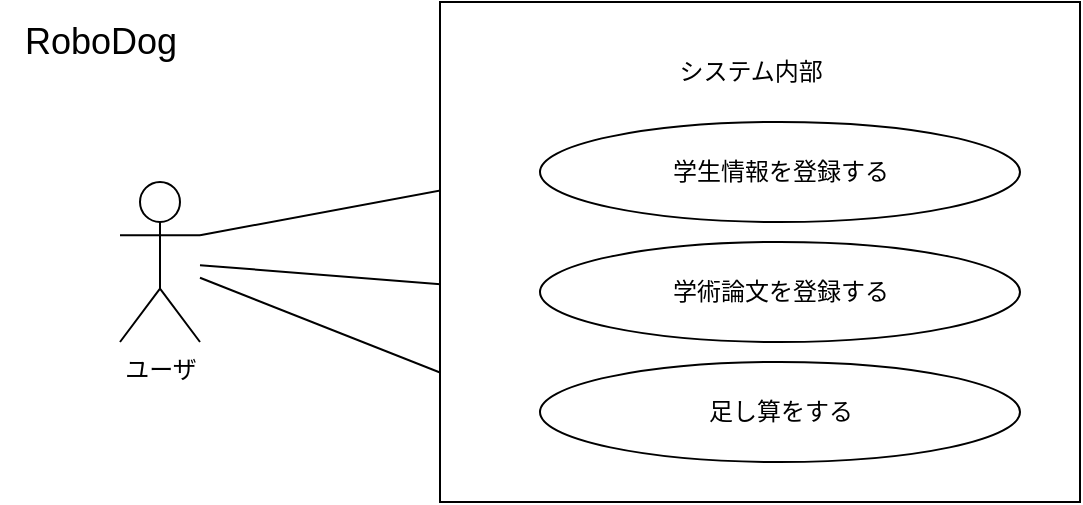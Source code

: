 <mxfile>
    <diagram name="ページ1" id="FXLQbVOzL8qcLXzDt_cl">
        <mxGraphModel dx="1163" dy="702" grid="1" gridSize="10" guides="1" tooltips="1" connect="1" arrows="1" fold="1" page="1" pageScale="1" pageWidth="827" pageHeight="1169" math="0" shadow="0">
            <root>
                <mxCell id="0"/>
                <mxCell id="1" parent="0"/>
                <mxCell id="6PSJ0aaz2sJnb9yhWgYf-14" value="" style="endArrow=none;html=1;rounded=0;entryX=0;entryY=0.5;entryDx=0;entryDy=0;exitX=1;exitY=0.333;exitDx=0;exitDy=0;exitPerimeter=0;" parent="1" edge="1" target="6PSJ0aaz2sJnb9yhWgYf-8" source="6PSJ0aaz2sJnb9yhWgYf-2">
                    <mxGeometry width="50" height="50" relative="1" as="geometry">
                        <mxPoint x="240" y="200" as="sourcePoint"/>
                        <mxPoint x="370" y="190" as="targetPoint"/>
                    </mxGeometry>
                </mxCell>
                <mxCell id="6PSJ0aaz2sJnb9yhWgYf-15" value="" style="endArrow=none;html=1;rounded=0;entryX=0;entryY=0.5;entryDx=0;entryDy=0;" parent="1" edge="1" target="6PSJ0aaz2sJnb9yhWgYf-10" source="6PSJ0aaz2sJnb9yhWgYf-2">
                    <mxGeometry width="50" height="50" relative="1" as="geometry">
                        <mxPoint x="240" y="210" as="sourcePoint"/>
                        <mxPoint x="370" y="230" as="targetPoint"/>
                    </mxGeometry>
                </mxCell>
                <mxCell id="10" value="" style="endArrow=none;html=1;rounded=0;entryX=0;entryY=0.5;entryDx=0;entryDy=0;" edge="1" parent="1" source="6PSJ0aaz2sJnb9yhWgYf-2" target="5">
                    <mxGeometry width="50" height="50" relative="1" as="geometry">
                        <mxPoint x="240" y="220" as="sourcePoint"/>
                        <mxPoint x="265" y="410" as="targetPoint"/>
                    </mxGeometry>
                </mxCell>
                <mxCell id="6PSJ0aaz2sJnb9yhWgYf-1" value="&lt;font style=&quot;font-size: 18px;&quot;&gt;RoboDog&lt;/font&gt;" style="text;html=1;align=center;verticalAlign=middle;resizable=0;points=[];autosize=1;strokeColor=none;fillColor=none;" parent="1" vertex="1">
                    <mxGeometry x="100" y="80" width="100" height="40" as="geometry"/>
                </mxCell>
                <mxCell id="6PSJ0aaz2sJnb9yhWgYf-2" value="ユーザ" style="shape=umlActor;verticalLabelPosition=bottom;verticalAlign=top;html=1;outlineConnect=0;" parent="1" vertex="1">
                    <mxGeometry x="160" y="170" width="40" height="80" as="geometry"/>
                </mxCell>
                <mxCell id="6PSJ0aaz2sJnb9yhWgYf-3" value="" style="rounded=0;whiteSpace=wrap;html=1;" parent="1" vertex="1">
                    <mxGeometry x="320" y="80" width="320" height="250" as="geometry"/>
                </mxCell>
                <mxCell id="6PSJ0aaz2sJnb9yhWgYf-7" value="システム内部" style="text;html=1;align=center;verticalAlign=middle;resizable=0;points=[];autosize=1;strokeColor=none;fillColor=none;" parent="1" vertex="1">
                    <mxGeometry x="425" y="100" width="100" height="30" as="geometry"/>
                </mxCell>
                <mxCell id="2" value="" style="group" vertex="1" connectable="0" parent="1">
                    <mxGeometry x="370" y="200" width="240" height="50" as="geometry"/>
                </mxCell>
                <mxCell id="6PSJ0aaz2sJnb9yhWgYf-10" value="" style="ellipse;whiteSpace=wrap;html=1;" parent="2" vertex="1">
                    <mxGeometry width="240" height="50" as="geometry"/>
                </mxCell>
                <mxCell id="6PSJ0aaz2sJnb9yhWgYf-11" value="学術論文を登録する" style="text;html=1;align=center;verticalAlign=middle;resizable=0;points=[];autosize=1;strokeColor=none;fillColor=none;" parent="2" vertex="1">
                    <mxGeometry x="55" y="10" width="130" height="30" as="geometry"/>
                </mxCell>
                <mxCell id="3" value="" style="group" vertex="1" connectable="0" parent="1">
                    <mxGeometry x="370" y="140" width="240" height="50" as="geometry"/>
                </mxCell>
                <mxCell id="6PSJ0aaz2sJnb9yhWgYf-8" value="" style="ellipse;whiteSpace=wrap;html=1;" parent="3" vertex="1">
                    <mxGeometry width="240" height="50" as="geometry"/>
                </mxCell>
                <mxCell id="6PSJ0aaz2sJnb9yhWgYf-9" value="学生情報を登録する" style="text;html=1;align=center;verticalAlign=middle;resizable=0;points=[];autosize=1;strokeColor=none;fillColor=none;" parent="3" vertex="1">
                    <mxGeometry x="55" y="10" width="130" height="30" as="geometry"/>
                </mxCell>
                <mxCell id="4" value="" style="group" vertex="1" connectable="0" parent="1">
                    <mxGeometry x="370" y="260" width="240" height="50" as="geometry"/>
                </mxCell>
                <mxCell id="5" value="" style="ellipse;whiteSpace=wrap;html=1;" vertex="1" parent="4">
                    <mxGeometry width="240" height="50" as="geometry"/>
                </mxCell>
                <mxCell id="6" value="足し算をする" style="text;html=1;align=center;verticalAlign=middle;resizable=0;points=[];autosize=1;strokeColor=none;fillColor=none;" vertex="1" parent="4">
                    <mxGeometry x="70" y="10" width="100" height="30" as="geometry"/>
                </mxCell>
            </root>
        </mxGraphModel>
    </diagram>
</mxfile>